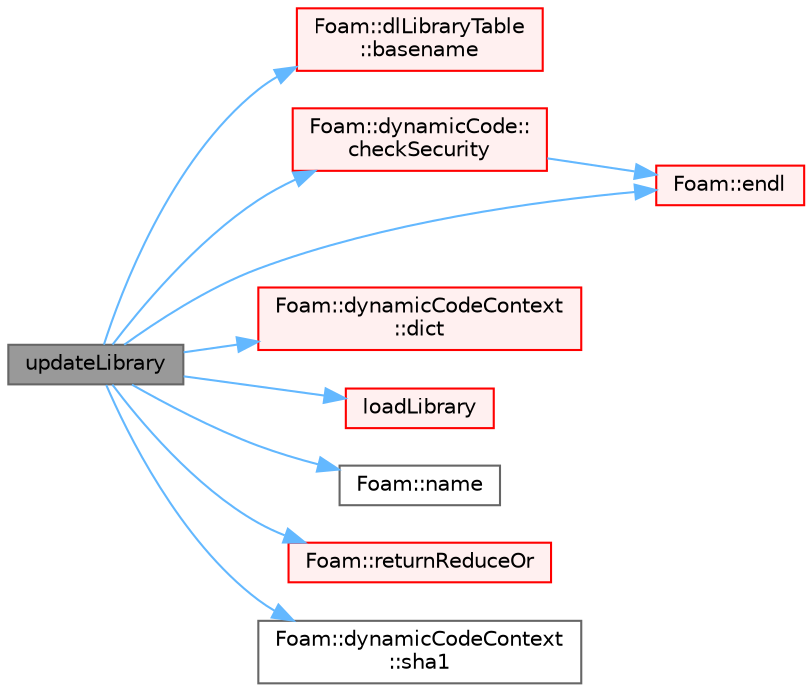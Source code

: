 digraph "updateLibrary"
{
 // LATEX_PDF_SIZE
  bgcolor="transparent";
  edge [fontname=Helvetica,fontsize=10,labelfontname=Helvetica,labelfontsize=10];
  node [fontname=Helvetica,fontsize=10,shape=box,height=0.2,width=0.4];
  rankdir="LR";
  Node1 [id="Node000001",label="updateLibrary",height=0.2,width=0.4,color="gray40", fillcolor="grey60", style="filled", fontcolor="black",tooltip=" "];
  Node1 -> Node2 [id="edge1_Node000001_Node000002",color="steelblue1",style="solid",tooltip=" "];
  Node2 [id="Node000002",label="Foam::dlLibraryTable\l::basename",height=0.2,width=0.4,color="red", fillcolor="#FFF0F0", style="filled",URL="$classFoam_1_1dlLibraryTable.html#acbf799b26f262a64e6b6d13b92f2c2b5",tooltip=" "];
  Node1 -> Node5 [id="edge2_Node000001_Node000005",color="steelblue1",style="solid",tooltip=" "];
  Node5 [id="Node000005",label="Foam::dynamicCode::\lcheckSecurity",height=0.2,width=0.4,color="red", fillcolor="#FFF0F0", style="filled",URL="$classFoam_1_1dynamicCode.html#aa14fd6b7ed159a9d8491d861535358c7",tooltip=" "];
  Node5 -> Node6 [id="edge3_Node000005_Node000006",color="steelblue1",style="solid",tooltip=" "];
  Node6 [id="Node000006",label="Foam::endl",height=0.2,width=0.4,color="red", fillcolor="#FFF0F0", style="filled",URL="$namespaceFoam.html#a7d5eca45a323264dc5fe811500ebda47",tooltip=" "];
  Node1 -> Node13 [id="edge4_Node000001_Node000013",color="steelblue1",style="solid",tooltip=" "];
  Node13 [id="Node000013",label="Foam::dynamicCodeContext\l::dict",height=0.2,width=0.4,color="red", fillcolor="#FFF0F0", style="filled",URL="$classFoam_1_1dynamicCodeContext.html#acd785f4ea373f46742aefadc813e17ed",tooltip=" "];
  Node1 -> Node6 [id="edge5_Node000001_Node000006",color="steelblue1",style="solid",tooltip=" "];
  Node1 -> Node15 [id="edge6_Node000001_Node000015",color="steelblue1",style="solid",tooltip=" "];
  Node15 [id="Node000015",label="loadLibrary",height=0.2,width=0.4,color="red", fillcolor="#FFF0F0", style="filled",URL="$POSIX_8C.html#ae4249297d796afa23582f46fa33e54b8",tooltip=" "];
  Node1 -> Node18 [id="edge7_Node000001_Node000018",color="steelblue1",style="solid",tooltip=" "];
  Node18 [id="Node000018",label="Foam::name",height=0.2,width=0.4,color="grey40", fillcolor="white", style="filled",URL="$namespaceFoam.html#accde1bf3e2a4105cca868012a680afbe",tooltip=" "];
  Node1 -> Node19 [id="edge8_Node000001_Node000019",color="steelblue1",style="solid",tooltip=" "];
  Node19 [id="Node000019",label="Foam::returnReduceOr",height=0.2,width=0.4,color="red", fillcolor="#FFF0F0", style="filled",URL="$namespaceFoam.html#a2e469ccb2cea405f7ddd435d8de00ceb",tooltip=" "];
  Node1 -> Node21 [id="edge9_Node000001_Node000021",color="steelblue1",style="solid",tooltip=" "];
  Node21 [id="Node000021",label="Foam::dynamicCodeContext\l::sha1",height=0.2,width=0.4,color="grey40", fillcolor="white", style="filled",URL="$classFoam_1_1dynamicCodeContext.html#a2a0cc961f71d8dd5da551c82e02d98fc",tooltip=" "];
}
